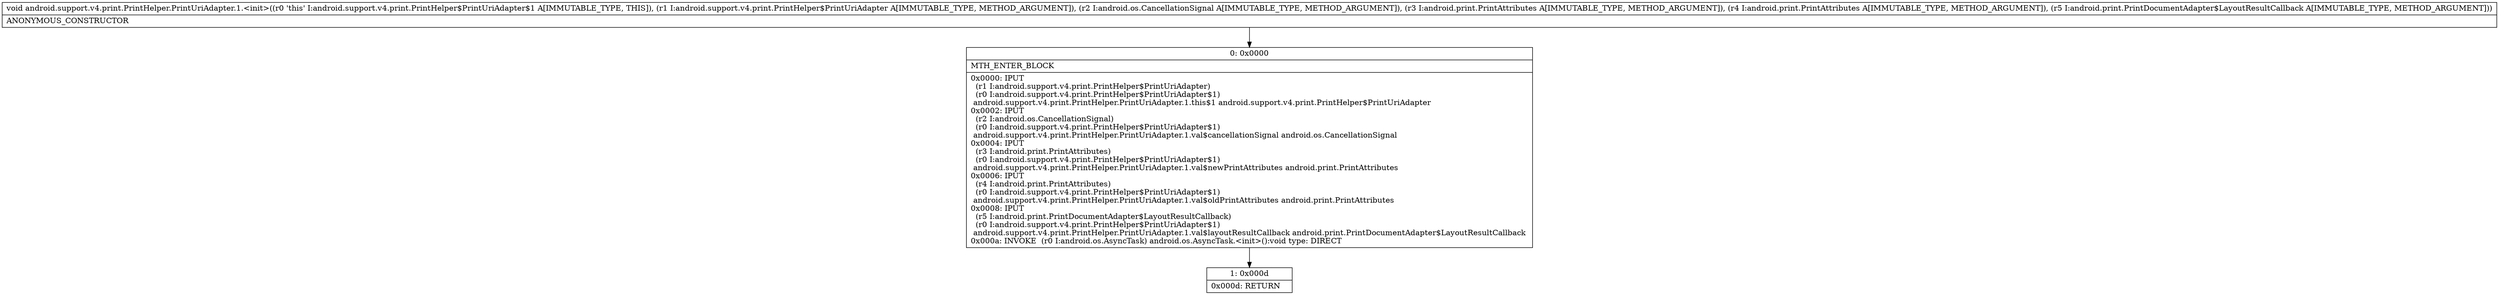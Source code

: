 digraph "CFG forandroid.support.v4.print.PrintHelper.PrintUriAdapter.1.\<init\>(Landroid\/support\/v4\/print\/PrintHelper$PrintUriAdapter;Landroid\/os\/CancellationSignal;Landroid\/print\/PrintAttributes;Landroid\/print\/PrintAttributes;Landroid\/print\/PrintDocumentAdapter$LayoutResultCallback;)V" {
Node_0 [shape=record,label="{0\:\ 0x0000|MTH_ENTER_BLOCK\l|0x0000: IPUT  \l  (r1 I:android.support.v4.print.PrintHelper$PrintUriAdapter)\l  (r0 I:android.support.v4.print.PrintHelper$PrintUriAdapter$1)\l android.support.v4.print.PrintHelper.PrintUriAdapter.1.this$1 android.support.v4.print.PrintHelper$PrintUriAdapter \l0x0002: IPUT  \l  (r2 I:android.os.CancellationSignal)\l  (r0 I:android.support.v4.print.PrintHelper$PrintUriAdapter$1)\l android.support.v4.print.PrintHelper.PrintUriAdapter.1.val$cancellationSignal android.os.CancellationSignal \l0x0004: IPUT  \l  (r3 I:android.print.PrintAttributes)\l  (r0 I:android.support.v4.print.PrintHelper$PrintUriAdapter$1)\l android.support.v4.print.PrintHelper.PrintUriAdapter.1.val$newPrintAttributes android.print.PrintAttributes \l0x0006: IPUT  \l  (r4 I:android.print.PrintAttributes)\l  (r0 I:android.support.v4.print.PrintHelper$PrintUriAdapter$1)\l android.support.v4.print.PrintHelper.PrintUriAdapter.1.val$oldPrintAttributes android.print.PrintAttributes \l0x0008: IPUT  \l  (r5 I:android.print.PrintDocumentAdapter$LayoutResultCallback)\l  (r0 I:android.support.v4.print.PrintHelper$PrintUriAdapter$1)\l android.support.v4.print.PrintHelper.PrintUriAdapter.1.val$layoutResultCallback android.print.PrintDocumentAdapter$LayoutResultCallback \l0x000a: INVOKE  (r0 I:android.os.AsyncTask) android.os.AsyncTask.\<init\>():void type: DIRECT \l}"];
Node_1 [shape=record,label="{1\:\ 0x000d|0x000d: RETURN   \l}"];
MethodNode[shape=record,label="{void android.support.v4.print.PrintHelper.PrintUriAdapter.1.\<init\>((r0 'this' I:android.support.v4.print.PrintHelper$PrintUriAdapter$1 A[IMMUTABLE_TYPE, THIS]), (r1 I:android.support.v4.print.PrintHelper$PrintUriAdapter A[IMMUTABLE_TYPE, METHOD_ARGUMENT]), (r2 I:android.os.CancellationSignal A[IMMUTABLE_TYPE, METHOD_ARGUMENT]), (r3 I:android.print.PrintAttributes A[IMMUTABLE_TYPE, METHOD_ARGUMENT]), (r4 I:android.print.PrintAttributes A[IMMUTABLE_TYPE, METHOD_ARGUMENT]), (r5 I:android.print.PrintDocumentAdapter$LayoutResultCallback A[IMMUTABLE_TYPE, METHOD_ARGUMENT]))  | ANONYMOUS_CONSTRUCTOR\l}"];
MethodNode -> Node_0;
Node_0 -> Node_1;
}

